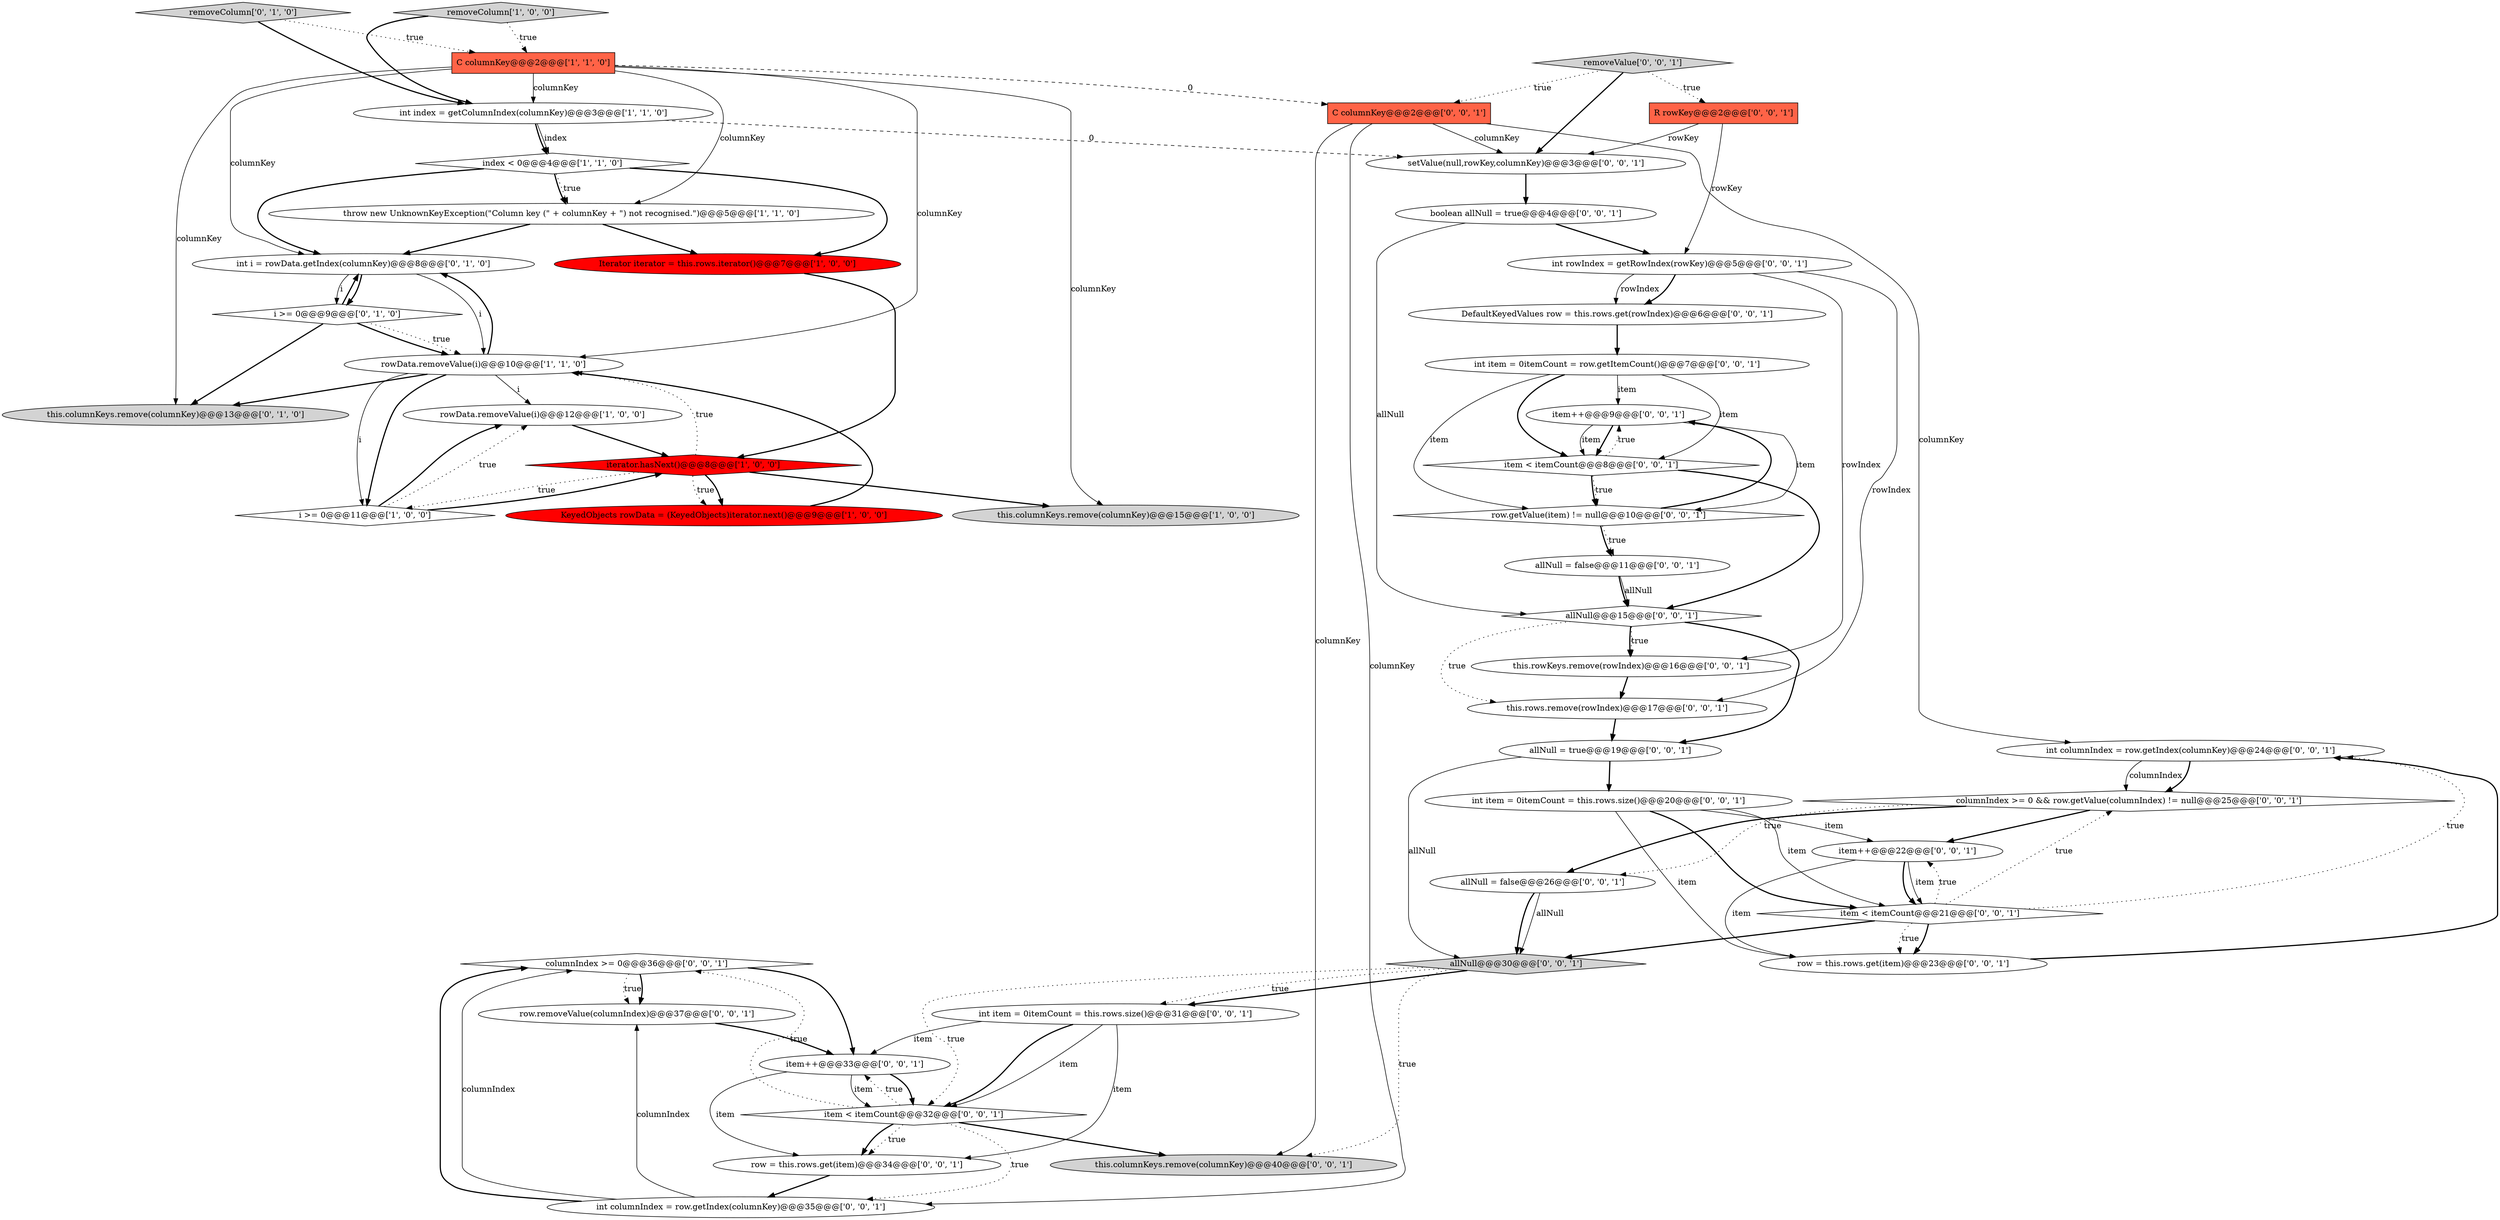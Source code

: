 digraph {
26 [style = filled, label = "columnIndex >= 0@@@36@@@['0', '0', '1']", fillcolor = white, shape = diamond image = "AAA0AAABBB3BBB"];
39 [style = filled, label = "int item = 0itemCount = this.rows.size()@@@31@@@['0', '0', '1']", fillcolor = white, shape = ellipse image = "AAA0AAABBB3BBB"];
15 [style = filled, label = "removeColumn['0', '1', '0']", fillcolor = lightgray, shape = diamond image = "AAA0AAABBB2BBB"];
14 [style = filled, label = "i >= 0@@@9@@@['0', '1', '0']", fillcolor = white, shape = diamond image = "AAA0AAABBB2BBB"];
30 [style = filled, label = "row.removeValue(columnIndex)@@@37@@@['0', '0', '1']", fillcolor = white, shape = ellipse image = "AAA0AAABBB3BBB"];
4 [style = filled, label = "throw new UnknownKeyException(\"Column key (\" + columnKey + \") not recognised.\")@@@5@@@['1', '1', '0']", fillcolor = white, shape = ellipse image = "AAA0AAABBB1BBB"];
36 [style = filled, label = "C columnKey@@@2@@@['0', '0', '1']", fillcolor = tomato, shape = box image = "AAA0AAABBB3BBB"];
40 [style = filled, label = "int columnIndex = row.getIndex(columnKey)@@@35@@@['0', '0', '1']", fillcolor = white, shape = ellipse image = "AAA0AAABBB3BBB"];
46 [style = filled, label = "item++@@@22@@@['0', '0', '1']", fillcolor = white, shape = ellipse image = "AAA0AAABBB3BBB"];
29 [style = filled, label = "item++@@@9@@@['0', '0', '1']", fillcolor = white, shape = ellipse image = "AAA0AAABBB3BBB"];
2 [style = filled, label = "KeyedObjects rowData = (KeyedObjects)iterator.next()@@@9@@@['1', '0', '0']", fillcolor = red, shape = ellipse image = "AAA1AAABBB1BBB"];
47 [style = filled, label = "allNull@@@15@@@['0', '0', '1']", fillcolor = white, shape = diamond image = "AAA0AAABBB3BBB"];
3 [style = filled, label = "int index = getColumnIndex(columnKey)@@@3@@@['1', '1', '0']", fillcolor = white, shape = ellipse image = "AAA0AAABBB1BBB"];
34 [style = filled, label = "row.getValue(item) != null@@@10@@@['0', '0', '1']", fillcolor = white, shape = diamond image = "AAA0AAABBB3BBB"];
42 [style = filled, label = "allNull = false@@@11@@@['0', '0', '1']", fillcolor = white, shape = ellipse image = "AAA0AAABBB3BBB"];
27 [style = filled, label = "boolean allNull = true@@@4@@@['0', '0', '1']", fillcolor = white, shape = ellipse image = "AAA0AAABBB3BBB"];
41 [style = filled, label = "row = this.rows.get(item)@@@23@@@['0', '0', '1']", fillcolor = white, shape = ellipse image = "AAA0AAABBB3BBB"];
38 [style = filled, label = "removeValue['0', '0', '1']", fillcolor = lightgray, shape = diamond image = "AAA0AAABBB3BBB"];
22 [style = filled, label = "allNull@@@30@@@['0', '0', '1']", fillcolor = lightgray, shape = diamond image = "AAA0AAABBB3BBB"];
11 [style = filled, label = "index < 0@@@4@@@['1', '1', '0']", fillcolor = white, shape = diamond image = "AAA0AAABBB1BBB"];
0 [style = filled, label = "C columnKey@@@2@@@['1', '1', '0']", fillcolor = tomato, shape = box image = "AAA0AAABBB1BBB"];
13 [style = filled, label = "int i = rowData.getIndex(columnKey)@@@8@@@['0', '1', '0']", fillcolor = white, shape = ellipse image = "AAA0AAABBB2BBB"];
37 [style = filled, label = "row = this.rows.get(item)@@@34@@@['0', '0', '1']", fillcolor = white, shape = ellipse image = "AAA0AAABBB3BBB"];
19 [style = filled, label = "int columnIndex = row.getIndex(columnKey)@@@24@@@['0', '0', '1']", fillcolor = white, shape = ellipse image = "AAA0AAABBB3BBB"];
25 [style = filled, label = "int rowIndex = getRowIndex(rowKey)@@@5@@@['0', '0', '1']", fillcolor = white, shape = ellipse image = "AAA0AAABBB3BBB"];
32 [style = filled, label = "item < itemCount@@@21@@@['0', '0', '1']", fillcolor = white, shape = diamond image = "AAA0AAABBB3BBB"];
5 [style = filled, label = "iterator.hasNext()@@@8@@@['1', '0', '0']", fillcolor = red, shape = diamond image = "AAA1AAABBB1BBB"];
44 [style = filled, label = "item++@@@33@@@['0', '0', '1']", fillcolor = white, shape = ellipse image = "AAA0AAABBB3BBB"];
33 [style = filled, label = "int item = 0itemCount = this.rows.size()@@@20@@@['0', '0', '1']", fillcolor = white, shape = ellipse image = "AAA0AAABBB3BBB"];
43 [style = filled, label = "this.rowKeys.remove(rowIndex)@@@16@@@['0', '0', '1']", fillcolor = white, shape = ellipse image = "AAA0AAABBB3BBB"];
45 [style = filled, label = "this.rows.remove(rowIndex)@@@17@@@['0', '0', '1']", fillcolor = white, shape = ellipse image = "AAA0AAABBB3BBB"];
18 [style = filled, label = "setValue(null,rowKey,columnKey)@@@3@@@['0', '0', '1']", fillcolor = white, shape = ellipse image = "AAA0AAABBB3BBB"];
28 [style = filled, label = "DefaultKeyedValues row = this.rows.get(rowIndex)@@@6@@@['0', '0', '1']", fillcolor = white, shape = ellipse image = "AAA0AAABBB3BBB"];
17 [style = filled, label = "allNull = false@@@26@@@['0', '0', '1']", fillcolor = white, shape = ellipse image = "AAA0AAABBB3BBB"];
24 [style = filled, label = "int item = 0itemCount = row.getItemCount()@@@7@@@['0', '0', '1']", fillcolor = white, shape = ellipse image = "AAA0AAABBB3BBB"];
1 [style = filled, label = "removeColumn['1', '0', '0']", fillcolor = lightgray, shape = diamond image = "AAA0AAABBB1BBB"];
21 [style = filled, label = "this.columnKeys.remove(columnKey)@@@40@@@['0', '0', '1']", fillcolor = lightgray, shape = ellipse image = "AAA0AAABBB3BBB"];
35 [style = filled, label = "item < itemCount@@@32@@@['0', '0', '1']", fillcolor = white, shape = diamond image = "AAA0AAABBB3BBB"];
16 [style = filled, label = "columnIndex >= 0 && row.getValue(columnIndex) != null@@@25@@@['0', '0', '1']", fillcolor = white, shape = diamond image = "AAA0AAABBB3BBB"];
12 [style = filled, label = "this.columnKeys.remove(columnKey)@@@13@@@['0', '1', '0']", fillcolor = lightgray, shape = ellipse image = "AAA0AAABBB2BBB"];
9 [style = filled, label = "i >= 0@@@11@@@['1', '0', '0']", fillcolor = white, shape = diamond image = "AAA0AAABBB1BBB"];
7 [style = filled, label = "rowData.removeValue(i)@@@10@@@['1', '1', '0']", fillcolor = white, shape = ellipse image = "AAA0AAABBB1BBB"];
6 [style = filled, label = "Iterator iterator = this.rows.iterator()@@@7@@@['1', '0', '0']", fillcolor = red, shape = ellipse image = "AAA1AAABBB1BBB"];
20 [style = filled, label = "allNull = true@@@19@@@['0', '0', '1']", fillcolor = white, shape = ellipse image = "AAA0AAABBB3BBB"];
23 [style = filled, label = "R rowKey@@@2@@@['0', '0', '1']", fillcolor = tomato, shape = box image = "AAA0AAABBB3BBB"];
31 [style = filled, label = "item < itemCount@@@8@@@['0', '0', '1']", fillcolor = white, shape = diamond image = "AAA0AAABBB3BBB"];
8 [style = filled, label = "rowData.removeValue(i)@@@12@@@['1', '0', '0']", fillcolor = white, shape = ellipse image = "AAA0AAABBB1BBB"];
10 [style = filled, label = "this.columnKeys.remove(columnKey)@@@15@@@['1', '0', '0']", fillcolor = lightgray, shape = ellipse image = "AAA0AAABBB1BBB"];
32->22 [style = bold, label=""];
41->19 [style = bold, label=""];
39->44 [style = solid, label="item"];
20->22 [style = solid, label="allNull"];
44->35 [style = bold, label=""];
16->17 [style = dotted, label="true"];
42->47 [style = solid, label="allNull"];
35->26 [style = dotted, label="true"];
7->9 [style = solid, label="i"];
14->7 [style = bold, label=""];
7->9 [style = bold, label=""];
26->30 [style = dotted, label="true"];
35->37 [style = bold, label=""];
11->13 [style = bold, label=""];
24->31 [style = solid, label="item"];
14->7 [style = dotted, label="true"];
19->16 [style = solid, label="columnIndex"];
31->34 [style = dotted, label="true"];
9->5 [style = bold, label=""];
40->26 [style = bold, label=""];
5->9 [style = dotted, label="true"];
22->35 [style = dotted, label="true"];
35->37 [style = dotted, label="true"];
1->0 [style = dotted, label="true"];
0->36 [style = dashed, label="0"];
13->14 [style = bold, label=""];
27->25 [style = bold, label=""];
29->34 [style = solid, label="item"];
5->10 [style = bold, label=""];
40->26 [style = solid, label="columnIndex"];
25->28 [style = bold, label=""];
29->31 [style = solid, label="item"];
25->45 [style = solid, label="rowIndex"];
23->25 [style = solid, label="rowKey"];
25->43 [style = solid, label="rowIndex"];
3->11 [style = bold, label=""];
47->43 [style = bold, label=""];
34->42 [style = bold, label=""];
16->17 [style = bold, label=""];
9->8 [style = bold, label=""];
0->12 [style = solid, label="columnKey"];
35->21 [style = bold, label=""];
43->45 [style = bold, label=""];
0->3 [style = solid, label="columnKey"];
39->37 [style = solid, label="item"];
9->8 [style = dotted, label="true"];
35->44 [style = dotted, label="true"];
47->43 [style = dotted, label="true"];
0->7 [style = solid, label="columnKey"];
38->18 [style = bold, label=""];
5->7 [style = dotted, label="true"];
39->35 [style = bold, label=""];
38->23 [style = dotted, label="true"];
44->35 [style = solid, label="item"];
28->24 [style = bold, label=""];
13->14 [style = solid, label="i"];
31->47 [style = bold, label=""];
31->29 [style = dotted, label="true"];
30->44 [style = bold, label=""];
36->19 [style = solid, label="columnKey"];
22->21 [style = dotted, label="true"];
34->29 [style = bold, label=""];
24->29 [style = solid, label="item"];
35->40 [style = dotted, label="true"];
11->4 [style = bold, label=""];
0->13 [style = solid, label="columnKey"];
4->13 [style = bold, label=""];
1->3 [style = bold, label=""];
13->7 [style = solid, label="i"];
42->47 [style = bold, label=""];
11->4 [style = dotted, label="true"];
45->20 [style = bold, label=""];
15->3 [style = bold, label=""];
36->18 [style = solid, label="columnKey"];
15->0 [style = dotted, label="true"];
24->34 [style = solid, label="item"];
31->34 [style = bold, label=""];
39->35 [style = solid, label="item"];
19->16 [style = bold, label=""];
0->4 [style = solid, label="columnKey"];
6->5 [style = bold, label=""];
3->11 [style = solid, label="index"];
36->21 [style = solid, label="columnKey"];
46->41 [style = solid, label="item"];
26->44 [style = bold, label=""];
24->31 [style = bold, label=""];
23->18 [style = solid, label="rowKey"];
0->10 [style = solid, label="columnKey"];
22->39 [style = bold, label=""];
33->32 [style = bold, label=""];
32->41 [style = bold, label=""];
14->13 [style = bold, label=""];
32->46 [style = dotted, label="true"];
7->8 [style = solid, label="i"];
33->41 [style = solid, label="item"];
46->32 [style = bold, label=""];
38->36 [style = dotted, label="true"];
5->2 [style = dotted, label="true"];
16->46 [style = bold, label=""];
7->13 [style = bold, label=""];
27->47 [style = solid, label="allNull"];
32->41 [style = dotted, label="true"];
40->30 [style = solid, label="columnIndex"];
4->6 [style = bold, label=""];
36->40 [style = solid, label="columnKey"];
7->12 [style = bold, label=""];
22->39 [style = dotted, label="true"];
3->18 [style = dashed, label="0"];
11->6 [style = bold, label=""];
29->31 [style = bold, label=""];
47->45 [style = dotted, label="true"];
17->22 [style = solid, label="allNull"];
17->22 [style = bold, label=""];
20->33 [style = bold, label=""];
26->30 [style = bold, label=""];
33->46 [style = solid, label="item"];
46->32 [style = solid, label="item"];
5->2 [style = bold, label=""];
34->42 [style = dotted, label="true"];
8->5 [style = bold, label=""];
18->27 [style = bold, label=""];
44->37 [style = solid, label="item"];
14->12 [style = bold, label=""];
47->20 [style = bold, label=""];
25->28 [style = solid, label="rowIndex"];
2->7 [style = bold, label=""];
32->16 [style = dotted, label="true"];
37->40 [style = bold, label=""];
32->19 [style = dotted, label="true"];
33->32 [style = solid, label="item"];
}
